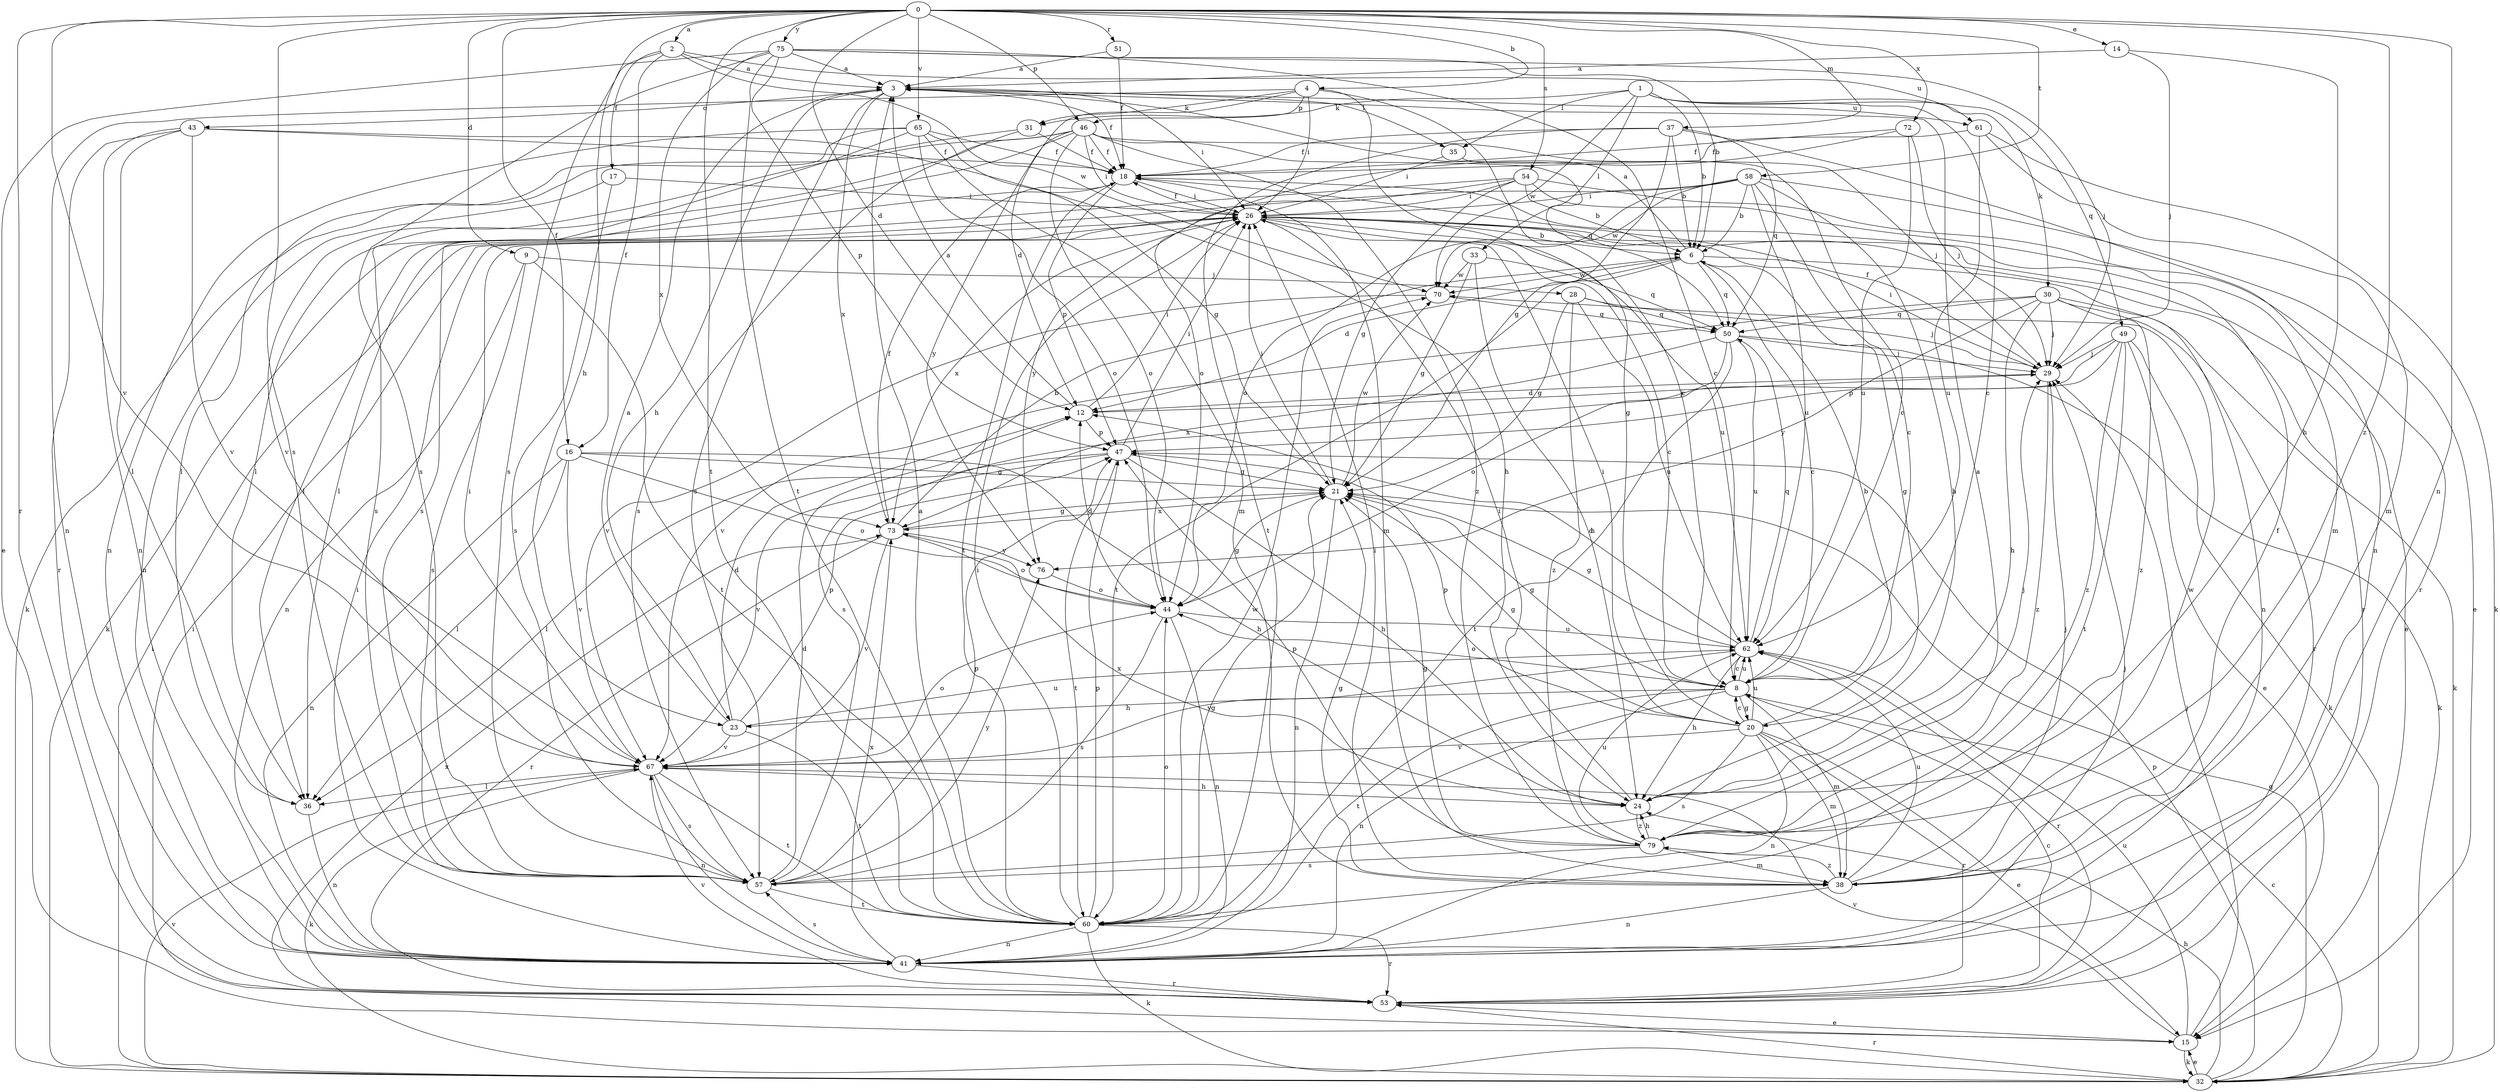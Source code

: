 strict digraph  {
0;
1;
2;
3;
4;
6;
8;
9;
12;
14;
15;
16;
17;
18;
20;
21;
23;
24;
26;
28;
29;
30;
31;
32;
33;
35;
36;
37;
38;
41;
43;
44;
46;
47;
49;
50;
51;
53;
54;
57;
58;
60;
61;
62;
65;
67;
70;
72;
73;
75;
76;
79;
0 -> 2  [label=a];
0 -> 4  [label=b];
0 -> 9  [label=d];
0 -> 12  [label=d];
0 -> 14  [label=e];
0 -> 16  [label=f];
0 -> 23  [label=h];
0 -> 37  [label=m];
0 -> 41  [label=n];
0 -> 46  [label=p];
0 -> 51  [label=r];
0 -> 53  [label=r];
0 -> 54  [label=s];
0 -> 57  [label=s];
0 -> 58  [label=t];
0 -> 60  [label=t];
0 -> 65  [label=v];
0 -> 67  [label=v];
0 -> 72  [label=x];
0 -> 75  [label=y];
0 -> 79  [label=z];
1 -> 6  [label=b];
1 -> 8  [label=c];
1 -> 30  [label=k];
1 -> 31  [label=k];
1 -> 33  [label=l];
1 -> 35  [label=l];
1 -> 49  [label=q];
1 -> 70  [label=w];
2 -> 3  [label=a];
2 -> 16  [label=f];
2 -> 17  [label=f];
2 -> 57  [label=s];
2 -> 61  [label=u];
2 -> 70  [label=w];
3 -> 18  [label=f];
3 -> 23  [label=h];
3 -> 26  [label=i];
3 -> 35  [label=l];
3 -> 43  [label=o];
3 -> 57  [label=s];
3 -> 61  [label=u];
3 -> 73  [label=x];
4 -> 8  [label=c];
4 -> 12  [label=d];
4 -> 20  [label=g];
4 -> 26  [label=i];
4 -> 31  [label=k];
4 -> 41  [label=n];
4 -> 46  [label=p];
6 -> 3  [label=a];
6 -> 8  [label=c];
6 -> 12  [label=d];
6 -> 20  [label=g];
6 -> 41  [label=n];
6 -> 50  [label=q];
6 -> 60  [label=t];
6 -> 70  [label=w];
8 -> 20  [label=g];
8 -> 21  [label=g];
8 -> 23  [label=h];
8 -> 38  [label=m];
8 -> 41  [label=n];
8 -> 44  [label=o];
8 -> 60  [label=t];
8 -> 62  [label=u];
9 -> 28  [label=j];
9 -> 41  [label=n];
9 -> 57  [label=s];
9 -> 60  [label=t];
12 -> 3  [label=a];
12 -> 26  [label=i];
12 -> 29  [label=j];
12 -> 47  [label=p];
14 -> 3  [label=a];
14 -> 24  [label=h];
14 -> 29  [label=j];
15 -> 26  [label=i];
15 -> 29  [label=j];
15 -> 32  [label=k];
15 -> 62  [label=u];
15 -> 67  [label=v];
16 -> 21  [label=g];
16 -> 24  [label=h];
16 -> 36  [label=l];
16 -> 41  [label=n];
16 -> 44  [label=o];
16 -> 67  [label=v];
17 -> 26  [label=i];
17 -> 41  [label=n];
17 -> 57  [label=s];
18 -> 26  [label=i];
18 -> 32  [label=k];
18 -> 38  [label=m];
18 -> 47  [label=p];
18 -> 60  [label=t];
20 -> 6  [label=b];
20 -> 8  [label=c];
20 -> 15  [label=e];
20 -> 21  [label=g];
20 -> 26  [label=i];
20 -> 38  [label=m];
20 -> 41  [label=n];
20 -> 47  [label=p];
20 -> 53  [label=r];
20 -> 57  [label=s];
20 -> 62  [label=u];
20 -> 67  [label=v];
21 -> 26  [label=i];
21 -> 41  [label=n];
21 -> 70  [label=w];
21 -> 73  [label=x];
23 -> 3  [label=a];
23 -> 12  [label=d];
23 -> 47  [label=p];
23 -> 60  [label=t];
23 -> 62  [label=u];
23 -> 67  [label=v];
24 -> 26  [label=i];
24 -> 29  [label=j];
24 -> 73  [label=x];
24 -> 79  [label=z];
26 -> 6  [label=b];
26 -> 8  [label=c];
26 -> 15  [label=e];
26 -> 18  [label=f];
26 -> 53  [label=r];
26 -> 62  [label=u];
26 -> 73  [label=x];
28 -> 21  [label=g];
28 -> 29  [label=j];
28 -> 50  [label=q];
28 -> 62  [label=u];
28 -> 79  [label=z];
29 -> 12  [label=d];
29 -> 18  [label=f];
29 -> 26  [label=i];
29 -> 79  [label=z];
30 -> 24  [label=h];
30 -> 29  [label=j];
30 -> 32  [label=k];
30 -> 50  [label=q];
30 -> 53  [label=r];
30 -> 67  [label=v];
30 -> 76  [label=y];
30 -> 79  [label=z];
31 -> 18  [label=f];
31 -> 57  [label=s];
31 -> 67  [label=v];
32 -> 8  [label=c];
32 -> 15  [label=e];
32 -> 21  [label=g];
32 -> 24  [label=h];
32 -> 26  [label=i];
32 -> 47  [label=p];
32 -> 53  [label=r];
32 -> 67  [label=v];
33 -> 21  [label=g];
33 -> 24  [label=h];
33 -> 50  [label=q];
33 -> 70  [label=w];
35 -> 8  [label=c];
35 -> 26  [label=i];
36 -> 41  [label=n];
37 -> 6  [label=b];
37 -> 18  [label=f];
37 -> 21  [label=g];
37 -> 41  [label=n];
37 -> 50  [label=q];
37 -> 60  [label=t];
38 -> 18  [label=f];
38 -> 21  [label=g];
38 -> 26  [label=i];
38 -> 29  [label=j];
38 -> 41  [label=n];
38 -> 62  [label=u];
38 -> 70  [label=w];
38 -> 79  [label=z];
41 -> 26  [label=i];
41 -> 29  [label=j];
41 -> 53  [label=r];
41 -> 57  [label=s];
41 -> 73  [label=x];
43 -> 18  [label=f];
43 -> 24  [label=h];
43 -> 36  [label=l];
43 -> 41  [label=n];
43 -> 53  [label=r];
43 -> 67  [label=v];
44 -> 12  [label=d];
44 -> 21  [label=g];
44 -> 41  [label=n];
44 -> 57  [label=s];
44 -> 62  [label=u];
46 -> 18  [label=f];
46 -> 26  [label=i];
46 -> 29  [label=j];
46 -> 32  [label=k];
46 -> 36  [label=l];
46 -> 44  [label=o];
46 -> 50  [label=q];
46 -> 57  [label=s];
46 -> 76  [label=y];
46 -> 79  [label=z];
47 -> 21  [label=g];
47 -> 24  [label=h];
47 -> 26  [label=i];
47 -> 36  [label=l];
47 -> 60  [label=t];
47 -> 67  [label=v];
49 -> 15  [label=e];
49 -> 29  [label=j];
49 -> 32  [label=k];
49 -> 47  [label=p];
49 -> 57  [label=s];
49 -> 60  [label=t];
49 -> 79  [label=z];
50 -> 29  [label=j];
50 -> 32  [label=k];
50 -> 44  [label=o];
50 -> 60  [label=t];
50 -> 62  [label=u];
50 -> 73  [label=x];
51 -> 3  [label=a];
51 -> 18  [label=f];
53 -> 8  [label=c];
53 -> 15  [label=e];
53 -> 67  [label=v];
53 -> 73  [label=x];
54 -> 6  [label=b];
54 -> 21  [label=g];
54 -> 26  [label=i];
54 -> 36  [label=l];
54 -> 38  [label=m];
54 -> 53  [label=r];
54 -> 76  [label=y];
57 -> 12  [label=d];
57 -> 47  [label=p];
57 -> 60  [label=t];
57 -> 76  [label=y];
58 -> 6  [label=b];
58 -> 8  [label=c];
58 -> 15  [label=e];
58 -> 24  [label=h];
58 -> 26  [label=i];
58 -> 36  [label=l];
58 -> 44  [label=o];
58 -> 62  [label=u];
58 -> 70  [label=w];
60 -> 3  [label=a];
60 -> 21  [label=g];
60 -> 26  [label=i];
60 -> 32  [label=k];
60 -> 41  [label=n];
60 -> 44  [label=o];
60 -> 47  [label=p];
60 -> 53  [label=r];
60 -> 70  [label=w];
61 -> 18  [label=f];
61 -> 32  [label=k];
61 -> 38  [label=m];
61 -> 62  [label=u];
62 -> 8  [label=c];
62 -> 12  [label=d];
62 -> 21  [label=g];
62 -> 24  [label=h];
62 -> 50  [label=q];
62 -> 53  [label=r];
62 -> 67  [label=v];
65 -> 18  [label=f];
65 -> 21  [label=g];
65 -> 36  [label=l];
65 -> 38  [label=m];
65 -> 41  [label=n];
65 -> 44  [label=o];
65 -> 57  [label=s];
67 -> 24  [label=h];
67 -> 26  [label=i];
67 -> 32  [label=k];
67 -> 36  [label=l];
67 -> 41  [label=n];
67 -> 44  [label=o];
67 -> 57  [label=s];
67 -> 60  [label=t];
70 -> 50  [label=q];
70 -> 67  [label=v];
72 -> 18  [label=f];
72 -> 29  [label=j];
72 -> 44  [label=o];
72 -> 62  [label=u];
73 -> 6  [label=b];
73 -> 18  [label=f];
73 -> 21  [label=g];
73 -> 44  [label=o];
73 -> 53  [label=r];
73 -> 67  [label=v];
73 -> 76  [label=y];
75 -> 3  [label=a];
75 -> 6  [label=b];
75 -> 8  [label=c];
75 -> 15  [label=e];
75 -> 29  [label=j];
75 -> 47  [label=p];
75 -> 57  [label=s];
75 -> 60  [label=t];
75 -> 73  [label=x];
76 -> 44  [label=o];
79 -> 3  [label=a];
79 -> 21  [label=g];
79 -> 24  [label=h];
79 -> 38  [label=m];
79 -> 47  [label=p];
79 -> 57  [label=s];
79 -> 62  [label=u];
}
